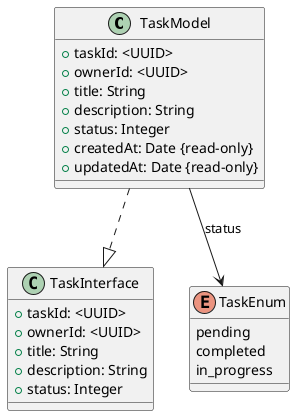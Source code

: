 @startuml
!define UUID <UUID>

class TaskModel {
    + taskId: UUID
    + ownerId: UUID
    + title: String
    + description: String
    + status: Integer
    + createdAt: Date {read-only}
    + updatedAt: Date {read-only}
}

class TaskInterface {
    + taskId: UUID
    + ownerId: UUID
    + title: String
    + description: String
    + status: Integer
}

enum TaskEnum {
    pending
    completed
    in_progress
}

TaskModel ..|> TaskInterface
TaskModel --> TaskEnum : status

@enduml
